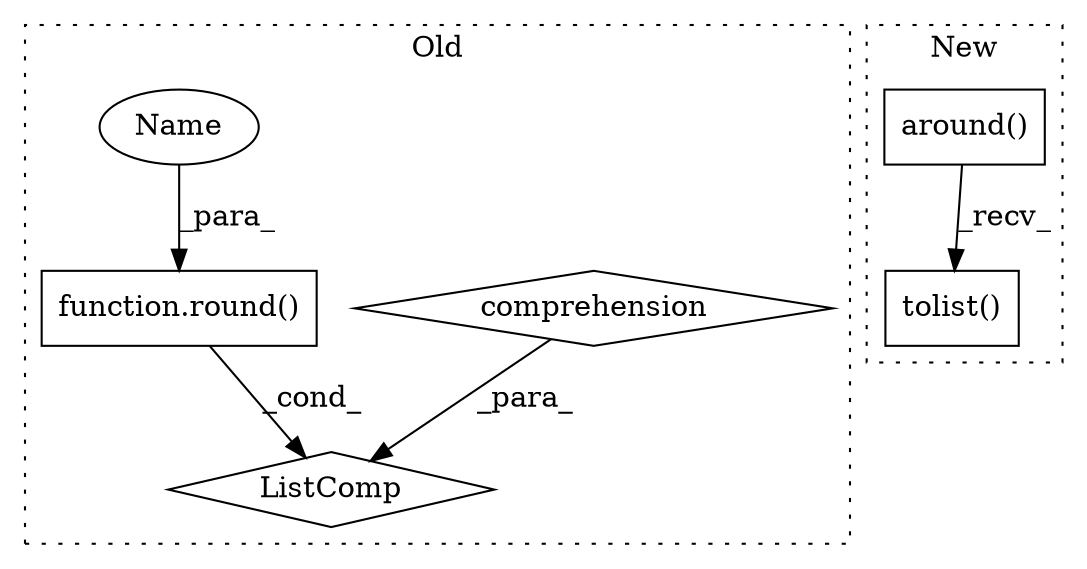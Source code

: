 digraph G {
subgraph cluster0 {
1 [label="function.round()" a="75" s="17897,17932" l="6,1" shape="box"];
3 [label="comprehension" a="45" s="17934" l="3" shape="diamond"];
4 [label="ListComp" a="106" s="17896" l="53" shape="diamond"];
6 [label="Name" a="87" s="17903" l="1" shape="ellipse"];
label = "Old";
style="dotted";
}
subgraph cluster1 {
2 [label="around()" a="75" s="18001,18044" l="10,1" shape="box"];
5 [label="tolist()" a="75" s="18001" l="53" shape="box"];
label = "New";
style="dotted";
}
1 -> 4 [label="_cond_"];
2 -> 5 [label="_recv_"];
3 -> 4 [label="_para_"];
6 -> 1 [label="_para_"];
}
